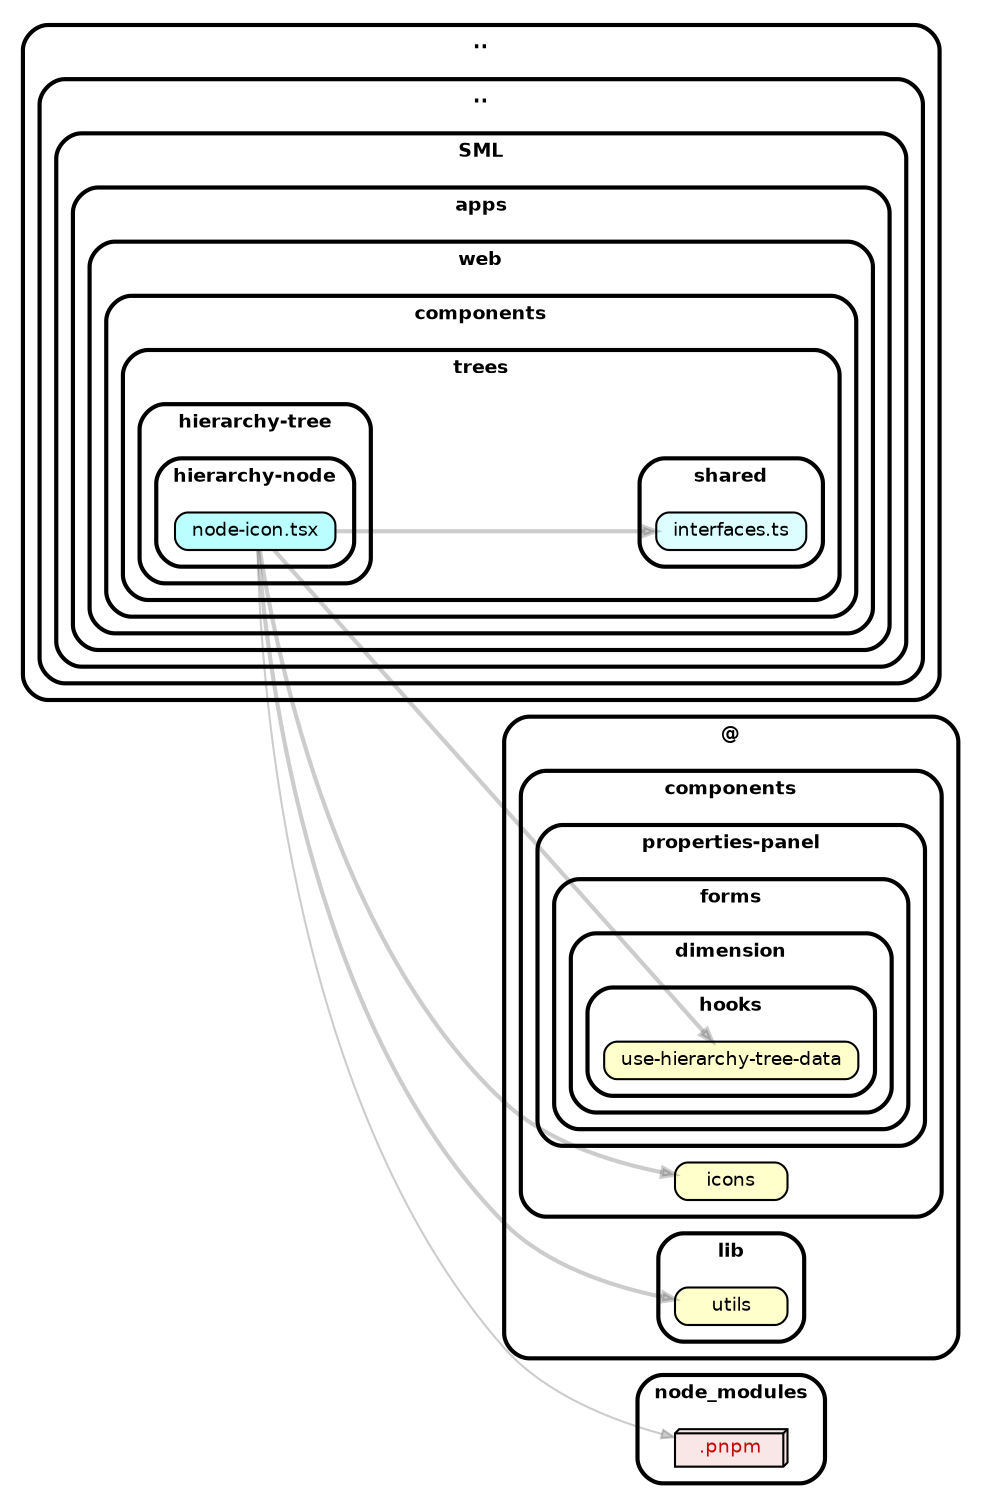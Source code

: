 strict digraph "dependency-cruiser output"{
    rankdir="LR" splines="true" overlap="false" nodesep="0.16" ranksep="0.18" fontname="Helvetica-bold" fontsize="9" style="rounded,bold,filled" fillcolor="#ffffff" compound="true"
    node [shape="box" style="rounded, filled" height="0.2" color="black" fillcolor="#ffffcc" fontcolor="black" fontname="Helvetica" fontsize="9"]
    edge [arrowhead="normal" arrowsize="0.6" penwidth="2.0" color="#00000033" fontname="Helvetica" fontsize="9"]

    subgraph "cluster_.." {label=".." subgraph "cluster_../.." {label=".." subgraph "cluster_../../SML" {label="SML" subgraph "cluster_../../SML/apps" {label="apps" subgraph "cluster_../../SML/apps/web" {label="web" subgraph "cluster_../../SML/apps/web/components" {label="components" subgraph "cluster_../../SML/apps/web/components/trees" {label="trees" subgraph "cluster_../../SML/apps/web/components/trees/hierarchy-tree" {label="hierarchy-tree" subgraph "cluster_../../SML/apps/web/components/trees/hierarchy-tree/hierarchy-node" {label="hierarchy-node" "../../SML/apps/web/components/trees/hierarchy-tree/hierarchy-node/node-icon.tsx" [label=<node-icon.tsx> tooltip="node-icon.tsx" URL="../../SML/apps/web/components/trees/hierarchy-tree/hierarchy-node/node-icon.tsx" fillcolor="#bbfeff"] } } } } } } } } }
    "../../SML/apps/web/components/trees/hierarchy-tree/hierarchy-node/node-icon.tsx" -> "../../SML/apps/web/components/trees/shared/interfaces.ts"
    "../../SML/apps/web/components/trees/hierarchy-tree/hierarchy-node/node-icon.tsx" -> "@/components/icons"
    "../../SML/apps/web/components/trees/hierarchy-tree/hierarchy-node/node-icon.tsx" -> "@/components/properties-panel/forms/dimension/hooks/use-hierarchy-tree-data"
    "../../SML/apps/web/components/trees/hierarchy-tree/hierarchy-node/node-icon.tsx" -> "@/lib/utils"
    "../../SML/apps/web/components/trees/hierarchy-tree/hierarchy-node/node-icon.tsx" -> "node_modules/.pnpm" [penwidth="1.0"]
    subgraph "cluster_.." {label=".." subgraph "cluster_../.." {label=".." subgraph "cluster_../../SML" {label="SML" subgraph "cluster_../../SML/apps" {label="apps" subgraph "cluster_../../SML/apps/web" {label="web" subgraph "cluster_../../SML/apps/web/components" {label="components" subgraph "cluster_../../SML/apps/web/components/trees" {label="trees" subgraph "cluster_../../SML/apps/web/components/trees/shared" {label="shared" "../../SML/apps/web/components/trees/shared/interfaces.ts" [label=<interfaces.ts> tooltip="interfaces.ts" URL="../../SML/apps/web/components/trees/shared/interfaces.ts" fillcolor="#ddfeff"] } } } } } } } }
    subgraph "cluster_@" {label="@" subgraph "cluster_@/components" {label="components" "@/components/icons" [label=<icons> tooltip="icons" ] } }
    subgraph "cluster_@" {label="@" subgraph "cluster_@/components" {label="components" subgraph "cluster_@/components/properties-panel" {label="properties-panel" subgraph "cluster_@/components/properties-panel/forms" {label="forms" subgraph "cluster_@/components/properties-panel/forms/dimension" {label="dimension" subgraph "cluster_@/components/properties-panel/forms/dimension/hooks" {label="hooks" "@/components/properties-panel/forms/dimension/hooks/use-hierarchy-tree-data" [label=<use-hierarchy-tree-data> tooltip="use-hierarchy-tree-data" ] } } } } } }
    subgraph "cluster_@" {label="@" subgraph "cluster_@/lib" {label="lib" "@/lib/utils" [label=<utils> tooltip="utils" ] } }
    subgraph "cluster_node_modules" {label="node_modules" "node_modules/.pnpm" [label=<.pnpm> tooltip=".pnpm" URL="https://www.npmjs.com/package/.pnpm" shape="box3d" fillcolor="#c40b0a1a" fontcolor="#c40b0a"] }
}
